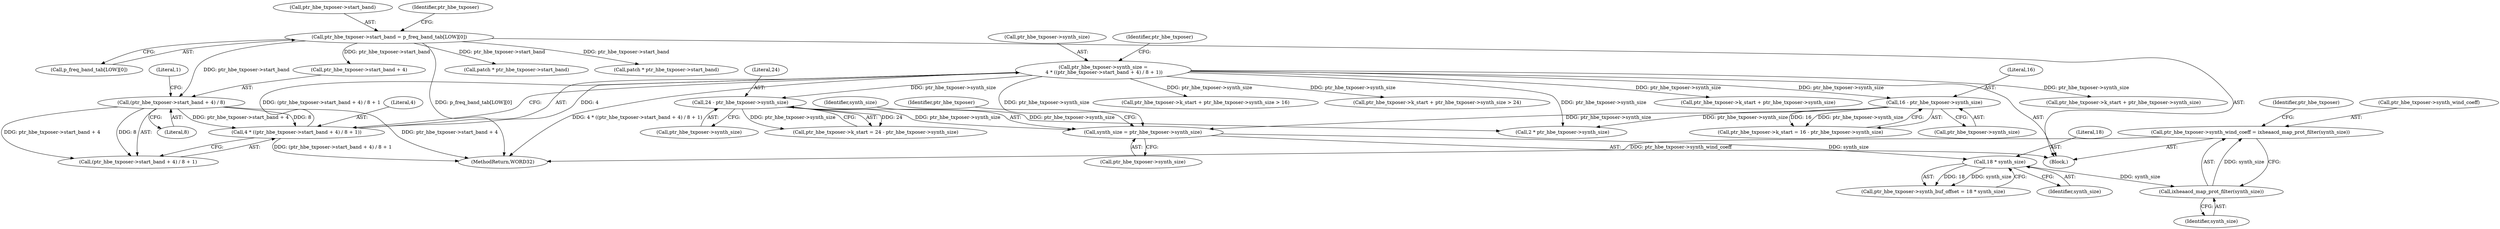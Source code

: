 digraph "0_Android_04e8cd58f075bec5892e369c8deebca9c67e855c_4@pointer" {
"1000372" [label="(Call,ptr_hbe_txposer->synth_wind_coeff = ixheaacd_map_prot_filter(synth_size))"];
"1000376" [label="(Call,ixheaacd_map_prot_filter(synth_size))"];
"1000231" [label="(Call,18 * synth_size)"];
"1000222" [label="(Call,synth_size = ptr_hbe_txposer->synth_size)"];
"1000208" [label="(Call,24 - ptr_hbe_txposer->synth_size)"];
"1000135" [label="(Call,ptr_hbe_txposer->synth_size =\n 4 * ((ptr_hbe_txposer->start_band + 4) / 8 + 1))"];
"1000139" [label="(Call,4 * ((ptr_hbe_txposer->start_band + 4) / 8 + 1))"];
"1000142" [label="(Call,(ptr_hbe_txposer->start_band + 4) / 8)"];
"1000115" [label="(Call,ptr_hbe_txposer->start_band = p_freq_band_tab[LOW][0])"];
"1000181" [label="(Call,16 - ptr_hbe_txposer->synth_size)"];
"1000209" [label="(Literal,24)"];
"1000227" [label="(Call,ptr_hbe_txposer->synth_buf_offset = 18 * synth_size)"];
"1000224" [label="(Call,ptr_hbe_txposer->synth_size)"];
"1000204" [label="(Call,ptr_hbe_txposer->k_start = 24 - ptr_hbe_txposer->synth_size)"];
"1000143" [label="(Call,ptr_hbe_txposer->start_band + 4)"];
"1000116" [label="(Call,ptr_hbe_txposer->start_band)"];
"1000177" [label="(Call,ptr_hbe_txposer->k_start = 16 - ptr_hbe_txposer->synth_size)"];
"1000114" [label="(Block,)"];
"1000372" [label="(Call,ptr_hbe_txposer->synth_wind_coeff = ixheaacd_map_prot_filter(synth_size))"];
"1000168" [label="(Call,ptr_hbe_txposer->k_start + ptr_hbe_txposer->synth_size > 16)"];
"1000141" [label="(Call,(ptr_hbe_txposer->start_band + 4) / 8 + 1)"];
"1000389" [label="(Call,2 * ptr_hbe_txposer->synth_size)"];
"1000210" [label="(Call,ptr_hbe_txposer->synth_size)"];
"1000195" [label="(Call,ptr_hbe_txposer->k_start + ptr_hbe_txposer->synth_size > 24)"];
"1000152" [label="(Identifier,ptr_hbe_txposer)"];
"1000115" [label="(Call,ptr_hbe_txposer->start_band = p_freq_band_tab[LOW][0])"];
"1000380" [label="(Identifier,ptr_hbe_txposer)"];
"1000119" [label="(Call,p_freq_band_tab[LOW][0])"];
"1000182" [label="(Literal,16)"];
"1000140" [label="(Literal,4)"];
"1000377" [label="(Identifier,synth_size)"];
"1000142" [label="(Call,(ptr_hbe_txposer->start_band + 4) / 8)"];
"1000183" [label="(Call,ptr_hbe_txposer->synth_size)"];
"1000126" [label="(Identifier,ptr_hbe_txposer)"];
"1000229" [label="(Identifier,ptr_hbe_txposer)"];
"1000468" [label="(Call,patch * ptr_hbe_txposer->start_band)"];
"1000571" [label="(MethodReturn,WORD32)"];
"1000376" [label="(Call,ixheaacd_map_prot_filter(synth_size))"];
"1000233" [label="(Identifier,synth_size)"];
"1000135" [label="(Call,ptr_hbe_txposer->synth_size =\n 4 * ((ptr_hbe_txposer->start_band + 4) / 8 + 1))"];
"1000231" [label="(Call,18 * synth_size)"];
"1000139" [label="(Call,4 * ((ptr_hbe_txposer->start_band + 4) / 8 + 1))"];
"1000373" [label="(Call,ptr_hbe_txposer->synth_wind_coeff)"];
"1000196" [label="(Call,ptr_hbe_txposer->k_start + ptr_hbe_txposer->synth_size)"];
"1000148" [label="(Literal,8)"];
"1000149" [label="(Literal,1)"];
"1000223" [label="(Identifier,synth_size)"];
"1000232" [label="(Literal,18)"];
"1000208" [label="(Call,24 - ptr_hbe_txposer->synth_size)"];
"1000451" [label="(Call,patch * ptr_hbe_txposer->start_band)"];
"1000181" [label="(Call,16 - ptr_hbe_txposer->synth_size)"];
"1000222" [label="(Call,synth_size = ptr_hbe_txposer->synth_size)"];
"1000169" [label="(Call,ptr_hbe_txposer->k_start + ptr_hbe_txposer->synth_size)"];
"1000136" [label="(Call,ptr_hbe_txposer->synth_size)"];
"1000372" -> "1000114"  [label="AST: "];
"1000372" -> "1000376"  [label="CFG: "];
"1000373" -> "1000372"  [label="AST: "];
"1000376" -> "1000372"  [label="AST: "];
"1000380" -> "1000372"  [label="CFG: "];
"1000372" -> "1000571"  [label="DDG: ptr_hbe_txposer->synth_wind_coeff"];
"1000376" -> "1000372"  [label="DDG: synth_size"];
"1000376" -> "1000377"  [label="CFG: "];
"1000377" -> "1000376"  [label="AST: "];
"1000231" -> "1000376"  [label="DDG: synth_size"];
"1000231" -> "1000227"  [label="AST: "];
"1000231" -> "1000233"  [label="CFG: "];
"1000232" -> "1000231"  [label="AST: "];
"1000233" -> "1000231"  [label="AST: "];
"1000227" -> "1000231"  [label="CFG: "];
"1000231" -> "1000227"  [label="DDG: 18"];
"1000231" -> "1000227"  [label="DDG: synth_size"];
"1000222" -> "1000231"  [label="DDG: synth_size"];
"1000222" -> "1000114"  [label="AST: "];
"1000222" -> "1000224"  [label="CFG: "];
"1000223" -> "1000222"  [label="AST: "];
"1000224" -> "1000222"  [label="AST: "];
"1000229" -> "1000222"  [label="CFG: "];
"1000208" -> "1000222"  [label="DDG: ptr_hbe_txposer->synth_size"];
"1000135" -> "1000222"  [label="DDG: ptr_hbe_txposer->synth_size"];
"1000181" -> "1000222"  [label="DDG: ptr_hbe_txposer->synth_size"];
"1000208" -> "1000204"  [label="AST: "];
"1000208" -> "1000210"  [label="CFG: "];
"1000209" -> "1000208"  [label="AST: "];
"1000210" -> "1000208"  [label="AST: "];
"1000204" -> "1000208"  [label="CFG: "];
"1000208" -> "1000204"  [label="DDG: 24"];
"1000208" -> "1000204"  [label="DDG: ptr_hbe_txposer->synth_size"];
"1000135" -> "1000208"  [label="DDG: ptr_hbe_txposer->synth_size"];
"1000208" -> "1000389"  [label="DDG: ptr_hbe_txposer->synth_size"];
"1000135" -> "1000114"  [label="AST: "];
"1000135" -> "1000139"  [label="CFG: "];
"1000136" -> "1000135"  [label="AST: "];
"1000139" -> "1000135"  [label="AST: "];
"1000152" -> "1000135"  [label="CFG: "];
"1000135" -> "1000571"  [label="DDG: 4 * ((ptr_hbe_txposer->start_band + 4) / 8 + 1)"];
"1000139" -> "1000135"  [label="DDG: 4"];
"1000139" -> "1000135"  [label="DDG: (ptr_hbe_txposer->start_band + 4) / 8 + 1"];
"1000135" -> "1000168"  [label="DDG: ptr_hbe_txposer->synth_size"];
"1000135" -> "1000169"  [label="DDG: ptr_hbe_txposer->synth_size"];
"1000135" -> "1000181"  [label="DDG: ptr_hbe_txposer->synth_size"];
"1000135" -> "1000195"  [label="DDG: ptr_hbe_txposer->synth_size"];
"1000135" -> "1000196"  [label="DDG: ptr_hbe_txposer->synth_size"];
"1000135" -> "1000389"  [label="DDG: ptr_hbe_txposer->synth_size"];
"1000139" -> "1000141"  [label="CFG: "];
"1000140" -> "1000139"  [label="AST: "];
"1000141" -> "1000139"  [label="AST: "];
"1000139" -> "1000571"  [label="DDG: (ptr_hbe_txposer->start_band + 4) / 8 + 1"];
"1000142" -> "1000139"  [label="DDG: ptr_hbe_txposer->start_band + 4"];
"1000142" -> "1000139"  [label="DDG: 8"];
"1000142" -> "1000141"  [label="AST: "];
"1000142" -> "1000148"  [label="CFG: "];
"1000143" -> "1000142"  [label="AST: "];
"1000148" -> "1000142"  [label="AST: "];
"1000149" -> "1000142"  [label="CFG: "];
"1000142" -> "1000571"  [label="DDG: ptr_hbe_txposer->start_band + 4"];
"1000142" -> "1000141"  [label="DDG: ptr_hbe_txposer->start_band + 4"];
"1000142" -> "1000141"  [label="DDG: 8"];
"1000115" -> "1000142"  [label="DDG: ptr_hbe_txposer->start_band"];
"1000115" -> "1000114"  [label="AST: "];
"1000115" -> "1000119"  [label="CFG: "];
"1000116" -> "1000115"  [label="AST: "];
"1000119" -> "1000115"  [label="AST: "];
"1000126" -> "1000115"  [label="CFG: "];
"1000115" -> "1000571"  [label="DDG: p_freq_band_tab[LOW][0]"];
"1000115" -> "1000143"  [label="DDG: ptr_hbe_txposer->start_band"];
"1000115" -> "1000451"  [label="DDG: ptr_hbe_txposer->start_band"];
"1000115" -> "1000468"  [label="DDG: ptr_hbe_txposer->start_band"];
"1000181" -> "1000177"  [label="AST: "];
"1000181" -> "1000183"  [label="CFG: "];
"1000182" -> "1000181"  [label="AST: "];
"1000183" -> "1000181"  [label="AST: "];
"1000177" -> "1000181"  [label="CFG: "];
"1000181" -> "1000177"  [label="DDG: 16"];
"1000181" -> "1000177"  [label="DDG: ptr_hbe_txposer->synth_size"];
"1000181" -> "1000389"  [label="DDG: ptr_hbe_txposer->synth_size"];
}
